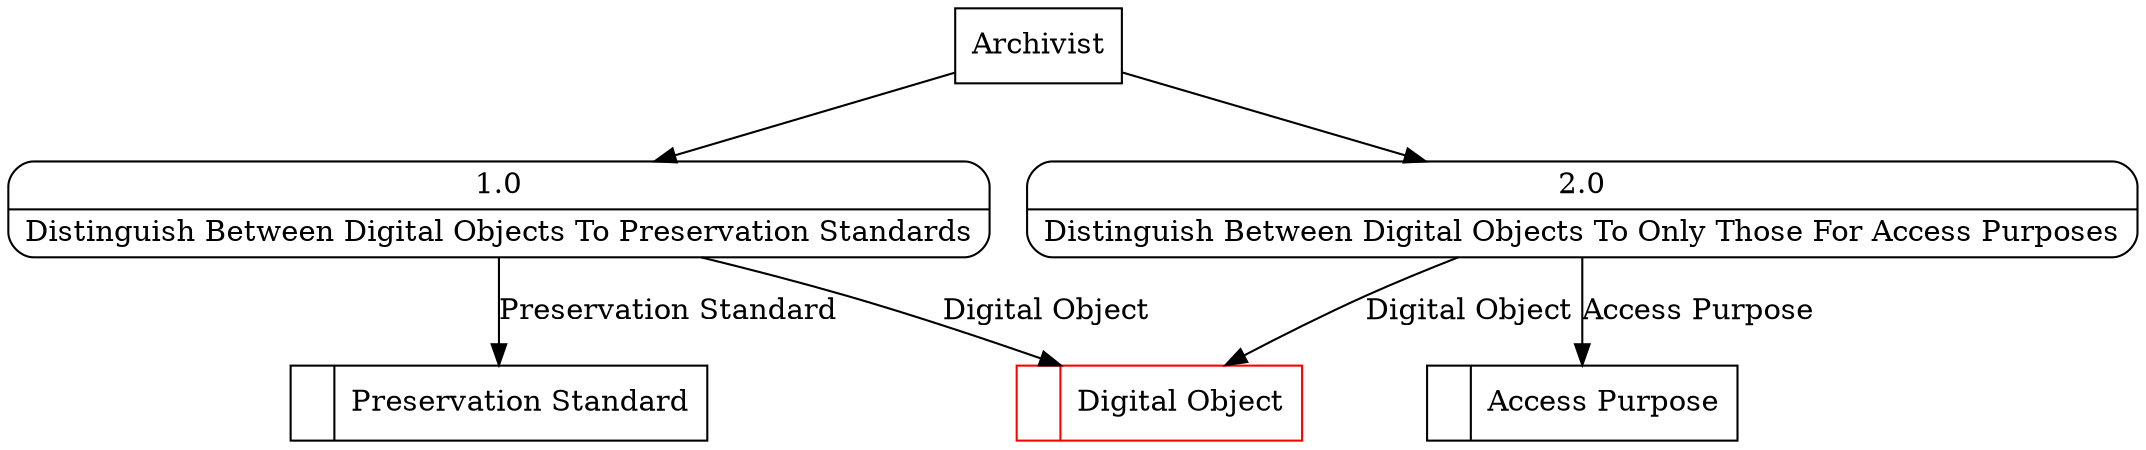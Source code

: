 digraph dfd2{ 
node[shape=record]
200 [label="<f0>  |<f1> Digital Object " color=red];
201 [label="<f0>  |<f1> Preservation Standard " ];
202 [label="<f0>  |<f1> Access Purpose " ];
203 [label="Archivist" shape=box];
204 [label="{<f0> 1.0|<f1> Distinguish Between Digital Objects To Preservation Standards }" shape=Mrecord];
205 [label="{<f0> 2.0|<f1> Distinguish Between Digital Objects To Only Those For Access Purposes }" shape=Mrecord];
203 -> 204
203 -> 205
204 -> 200 [label="Digital Object"]
204 -> 201 [label="Preservation Standard"]
205 -> 202 [label="Access Purpose"]
205 -> 200 [label="Digital Object"]
}